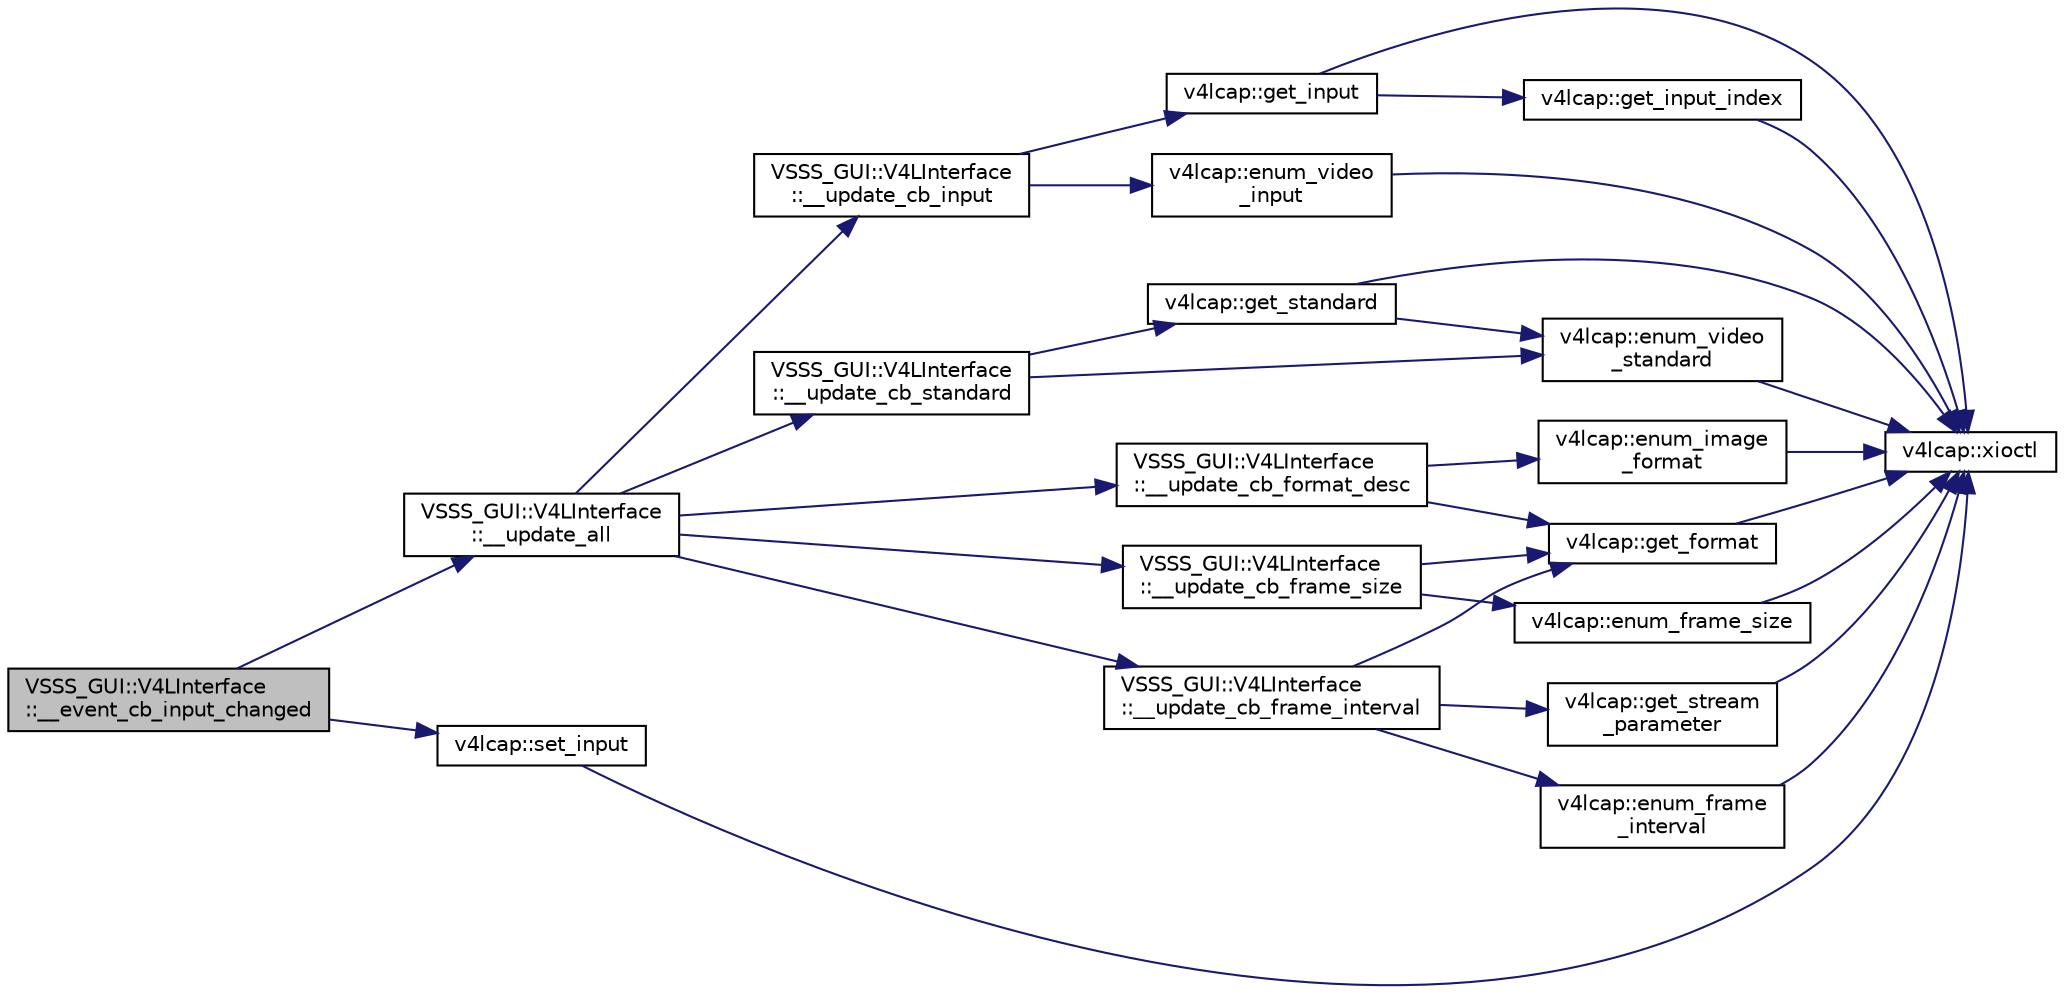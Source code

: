 digraph "VSSS_GUI::V4LInterface::__event_cb_input_changed"
{
 // INTERACTIVE_SVG=YES
  edge [fontname="Helvetica",fontsize="10",labelfontname="Helvetica",labelfontsize="10"];
  node [fontname="Helvetica",fontsize="10",shape=record];
  rankdir="LR";
  Node463 [label="VSSS_GUI::V4LInterface\l::__event_cb_input_changed",height=0.2,width=0.4,color="black", fillcolor="grey75", style="filled", fontcolor="black"];
  Node463 -> Node464 [color="midnightblue",fontsize="10",style="solid",fontname="Helvetica"];
  Node464 [label="VSSS_GUI::V4LInterface\l::__update_all",height=0.2,width=0.4,color="black", fillcolor="white", style="filled",URL="$class_v_s_s_s___g_u_i_1_1_v4_l_interface.html#ac3fe0a20fd30c6e9505eb375ef63e52e",tooltip="Update all combo box inputs on CaptureGUI. "];
  Node464 -> Node465 [color="midnightblue",fontsize="10",style="solid",fontname="Helvetica"];
  Node465 [label="VSSS_GUI::V4LInterface\l::__update_cb_input",height=0.2,width=0.4,color="black", fillcolor="white", style="filled",URL="$class_v_s_s_s___g_u_i_1_1_v4_l_interface.html#a33ec32eed4c06634040616c52b588e01"];
  Node465 -> Node466 [color="midnightblue",fontsize="10",style="solid",fontname="Helvetica"];
  Node466 [label="v4lcap::get_input",height=0.2,width=0.4,color="black", fillcolor="white", style="filled",URL="$classv4lcap.html#a11e01d9043a7cb3537a772cc3a5bacb5",tooltip="Get the input object. "];
  Node466 -> Node467 [color="midnightblue",fontsize="10",style="solid",fontname="Helvetica"];
  Node467 [label="v4lcap::get_input_index",height=0.2,width=0.4,color="black", fillcolor="white", style="filled",URL="$classv4lcap.html#ad6cf8417903c40e86a087a236cd39337",tooltip="Get the input index object. "];
  Node467 -> Node468 [color="midnightblue",fontsize="10",style="solid",fontname="Helvetica"];
  Node468 [label="v4lcap::xioctl",height=0.2,width=0.4,color="black", fillcolor="white", style="filled",URL="$classv4lcap.html#ab5aaa5a8c0df17f5ca57e0b5170232cb"];
  Node466 -> Node468 [color="midnightblue",fontsize="10",style="solid",fontname="Helvetica"];
  Node465 -> Node469 [color="midnightblue",fontsize="10",style="solid",fontname="Helvetica"];
  Node469 [label="v4lcap::enum_video\l_input",height=0.2,width=0.4,color="black", fillcolor="white", style="filled",URL="$classv4lcap.html#a77a9eda7d80dcf417afd97e6417d900b",tooltip="Enumerate video inputs. "];
  Node469 -> Node468 [color="midnightblue",fontsize="10",style="solid",fontname="Helvetica"];
  Node464 -> Node470 [color="midnightblue",fontsize="10",style="solid",fontname="Helvetica"];
  Node470 [label="VSSS_GUI::V4LInterface\l::__update_cb_standard",height=0.2,width=0.4,color="black", fillcolor="white", style="filled",URL="$class_v_s_s_s___g_u_i_1_1_v4_l_interface.html#a0decb6d5b23790bf902f9d202d727235"];
  Node470 -> Node471 [color="midnightblue",fontsize="10",style="solid",fontname="Helvetica"];
  Node471 [label="v4lcap::get_standard",height=0.2,width=0.4,color="black", fillcolor="white", style="filled",URL="$classv4lcap.html#ad3ae859cc6d6d99146619ba550514aab",tooltip="Get the standard object. "];
  Node471 -> Node472 [color="midnightblue",fontsize="10",style="solid",fontname="Helvetica"];
  Node472 [label="v4lcap::enum_video\l_standard",height=0.2,width=0.4,color="black", fillcolor="white", style="filled",URL="$classv4lcap.html#a236476c3f736c1870a63ed79f4c1d5a9",tooltip="Enumerate supported video. "];
  Node472 -> Node468 [color="midnightblue",fontsize="10",style="solid",fontname="Helvetica"];
  Node471 -> Node468 [color="midnightblue",fontsize="10",style="solid",fontname="Helvetica"];
  Node470 -> Node472 [color="midnightblue",fontsize="10",style="solid",fontname="Helvetica"];
  Node464 -> Node473 [color="midnightblue",fontsize="10",style="solid",fontname="Helvetica"];
  Node473 [label="VSSS_GUI::V4LInterface\l::__update_cb_format_desc",height=0.2,width=0.4,color="black", fillcolor="white", style="filled",URL="$class_v_s_s_s___g_u_i_1_1_v4_l_interface.html#ad2da97031a8ca5d9e2d99f5a5459c267"];
  Node473 -> Node474 [color="midnightblue",fontsize="10",style="solid",fontname="Helvetica"];
  Node474 [label="v4lcap::get_format",height=0.2,width=0.4,color="black", fillcolor="white", style="filled",URL="$classv4lcap.html#aa5c521438e06e14625c05a02bafd35c1",tooltip="Get the format object. "];
  Node474 -> Node468 [color="midnightblue",fontsize="10",style="solid",fontname="Helvetica"];
  Node473 -> Node475 [color="midnightblue",fontsize="10",style="solid",fontname="Helvetica"];
  Node475 [label="v4lcap::enum_image\l_format",height=0.2,width=0.4,color="black", fillcolor="white", style="filled",URL="$classv4lcap.html#a4f5a8ccdd2a75e9d2f2d4d541fdb84dd",tooltip="Enumerate image formats. "];
  Node475 -> Node468 [color="midnightblue",fontsize="10",style="solid",fontname="Helvetica"];
  Node464 -> Node476 [color="midnightblue",fontsize="10",style="solid",fontname="Helvetica"];
  Node476 [label="VSSS_GUI::V4LInterface\l::__update_cb_frame_size",height=0.2,width=0.4,color="black", fillcolor="white", style="filled",URL="$class_v_s_s_s___g_u_i_1_1_v4_l_interface.html#ab30bca15d7c9ffb5d3e7bc38ad2def25"];
  Node476 -> Node474 [color="midnightblue",fontsize="10",style="solid",fontname="Helvetica"];
  Node476 -> Node477 [color="midnightblue",fontsize="10",style="solid",fontname="Helvetica"];
  Node477 [label="v4lcap::enum_frame_size",height=0.2,width=0.4,color="black", fillcolor="white", style="filled",URL="$classv4lcap.html#a6b806d7b2bfce38081f71fe01f380f6f",tooltip="Enumerate frame sizes. "];
  Node477 -> Node468 [color="midnightblue",fontsize="10",style="solid",fontname="Helvetica"];
  Node464 -> Node478 [color="midnightblue",fontsize="10",style="solid",fontname="Helvetica"];
  Node478 [label="VSSS_GUI::V4LInterface\l::__update_cb_frame_interval",height=0.2,width=0.4,color="black", fillcolor="white", style="filled",URL="$class_v_s_s_s___g_u_i_1_1_v4_l_interface.html#a0eeae871fc38dab3693860f6f391e062"];
  Node478 -> Node474 [color="midnightblue",fontsize="10",style="solid",fontname="Helvetica"];
  Node478 -> Node479 [color="midnightblue",fontsize="10",style="solid",fontname="Helvetica"];
  Node479 [label="v4lcap::get_stream\l_parameter",height=0.2,width=0.4,color="black", fillcolor="white", style="filled",URL="$classv4lcap.html#a067a6b97d6c4d3ea83454132f1d3c87e",tooltip="Get the stream parameter object. "];
  Node479 -> Node468 [color="midnightblue",fontsize="10",style="solid",fontname="Helvetica"];
  Node478 -> Node480 [color="midnightblue",fontsize="10",style="solid",fontname="Helvetica"];
  Node480 [label="v4lcap::enum_frame\l_interval",height=0.2,width=0.4,color="black", fillcolor="white", style="filled",URL="$classv4lcap.html#af4e34a5583945f2d24dd0cb298b5e191",tooltip="enumerate frame intervals "];
  Node480 -> Node468 [color="midnightblue",fontsize="10",style="solid",fontname="Helvetica"];
  Node463 -> Node481 [color="midnightblue",fontsize="10",style="solid",fontname="Helvetica"];
  Node481 [label="v4lcap::set_input",height=0.2,width=0.4,color="black", fillcolor="white", style="filled",URL="$classv4lcap.html#ab3496376778bd0acacacef396fcd6387",tooltip="Set the input object. "];
  Node481 -> Node468 [color="midnightblue",fontsize="10",style="solid",fontname="Helvetica"];
}
